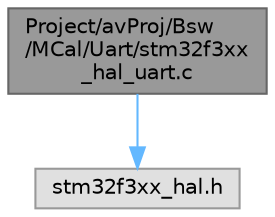 digraph "Project/avProj/Bsw/MCal/Uart/stm32f3xx_hal_uart.c"
{
 // LATEX_PDF_SIZE
  bgcolor="transparent";
  edge [fontname=Helvetica,fontsize=10,labelfontname=Helvetica,labelfontsize=10];
  node [fontname=Helvetica,fontsize=10,shape=box,height=0.2,width=0.4];
  Node1 [id="Node000001",label="Project/avProj/Bsw\l/MCal/Uart/stm32f3xx\l_hal_uart.c",height=0.2,width=0.4,color="gray40", fillcolor="grey60", style="filled", fontcolor="black",tooltip="UART HAL module driver. This file provides firmware functions to manage the following functionalities..."];
  Node1 -> Node2 [id="edge1_Node000001_Node000002",color="steelblue1",style="solid",tooltip=" "];
  Node2 [id="Node000002",label="stm32f3xx_hal.h",height=0.2,width=0.4,color="grey60", fillcolor="#E0E0E0", style="filled",tooltip=" "];
}
